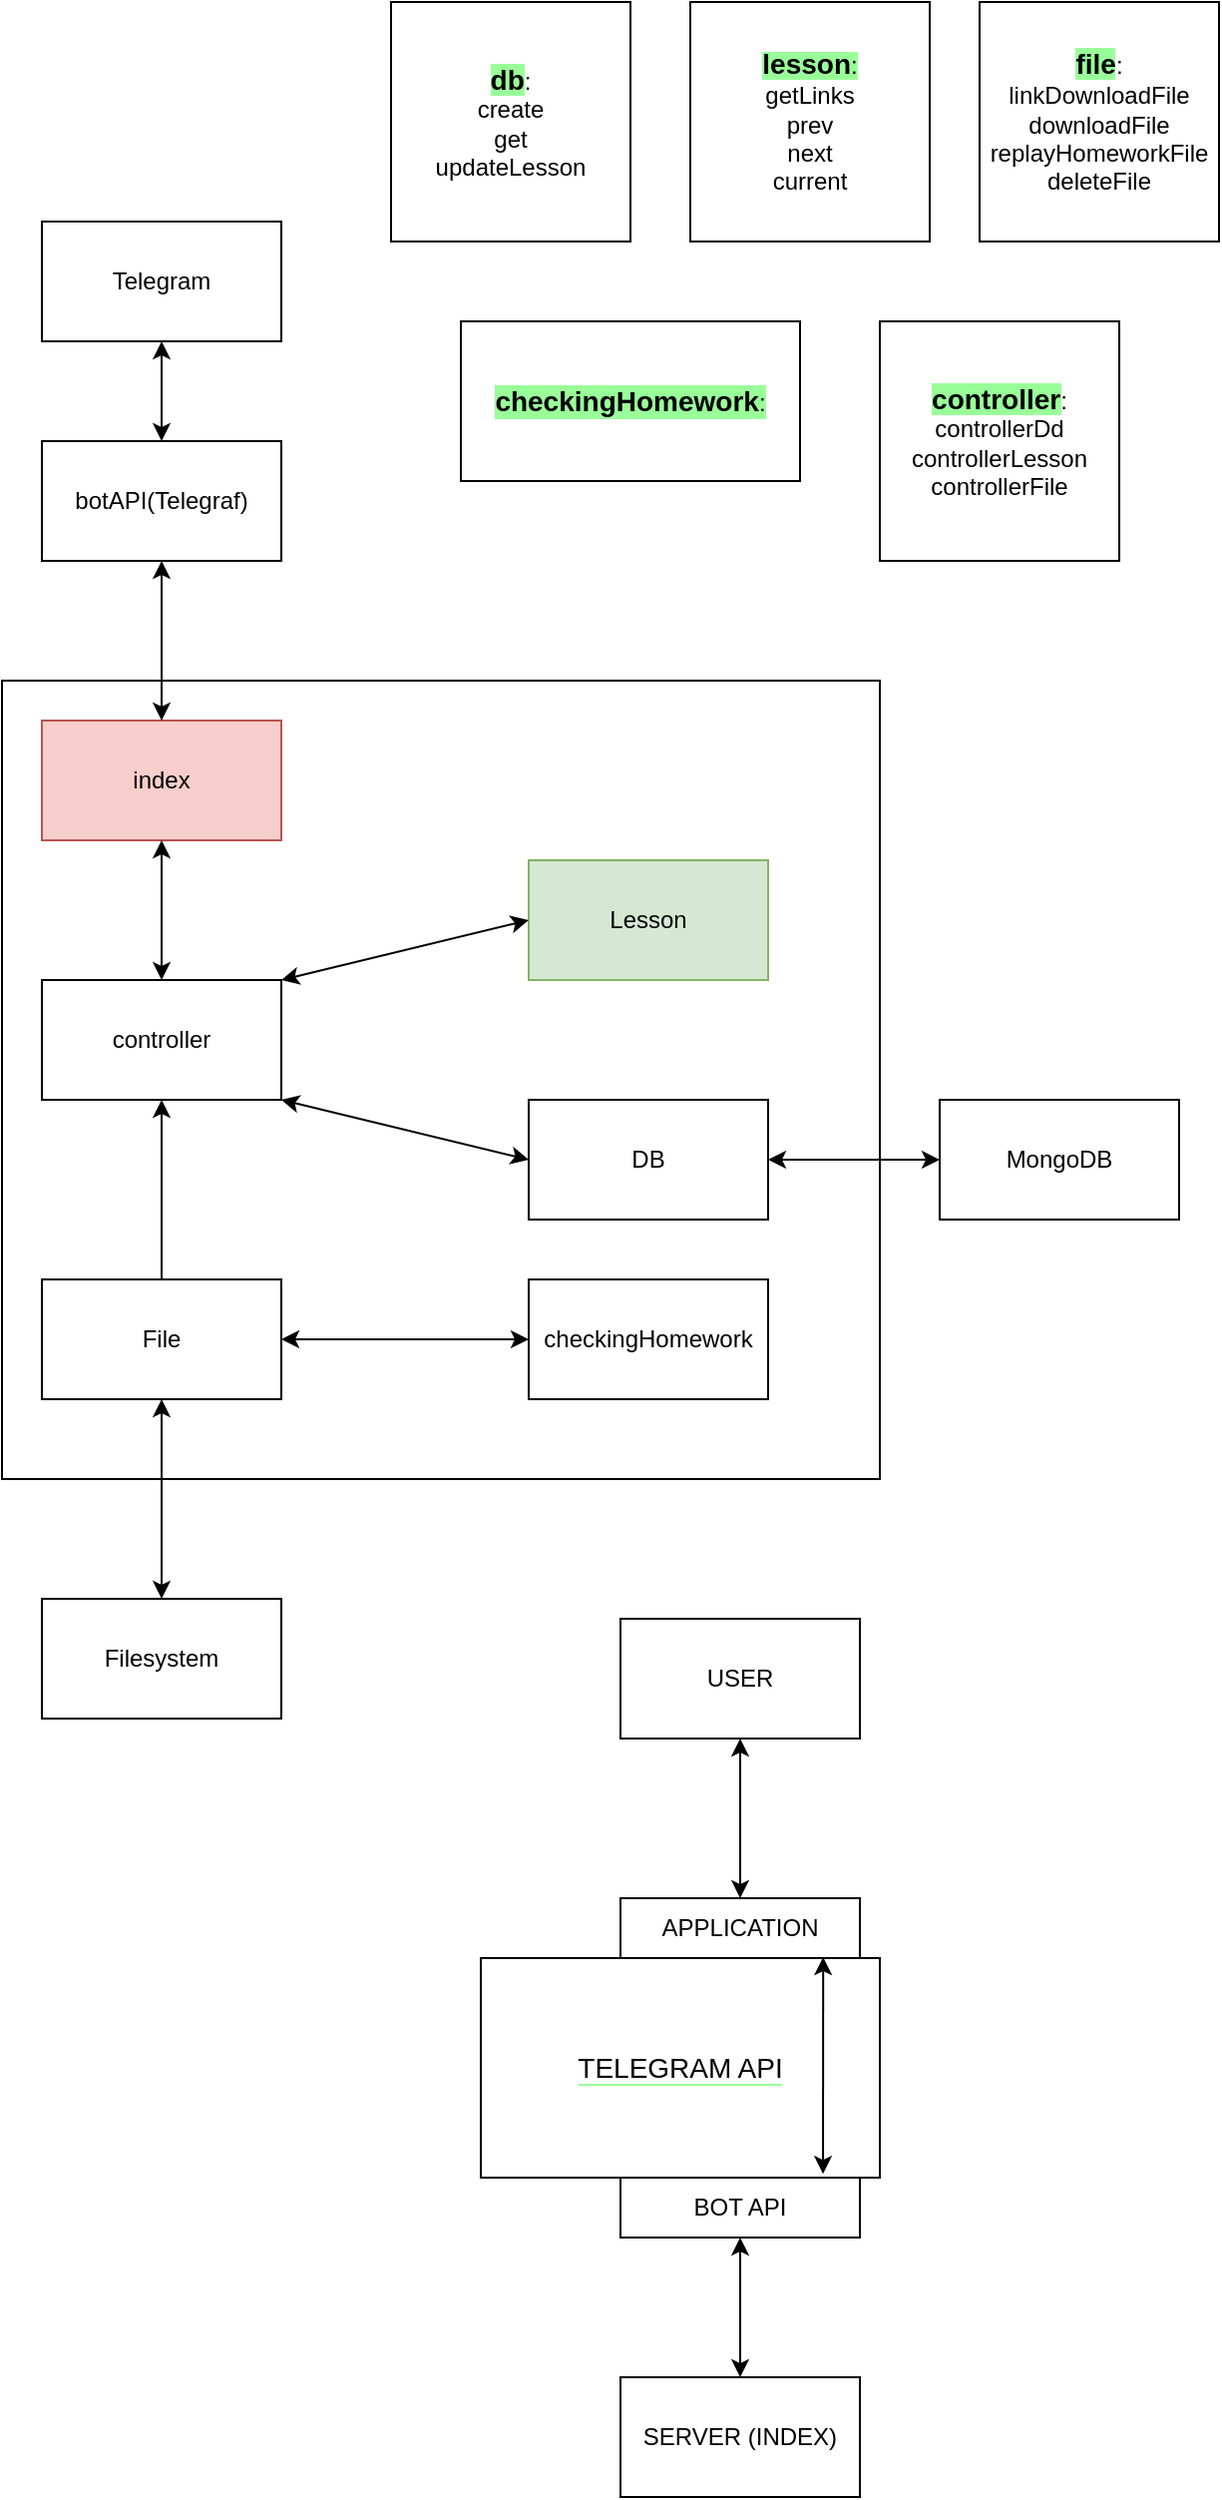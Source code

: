 <mxfile version="17.4.2" type="device"><diagram id="laa_aHoaCU7cey5jtEKX" name="Страница 1"><mxGraphModel dx="2011" dy="2498" grid="1" gridSize="10" guides="1" tooltips="1" connect="1" arrows="1" fold="1" page="1" pageScale="1" pageWidth="827" pageHeight="1169" math="0" shadow="0"><root><mxCell id="0"/><mxCell id="1" parent="0"/><mxCell id="CrMNo6C0IJf8laKewUAs-13" value="" style="rounded=0;whiteSpace=wrap;html=1;" parent="1" vertex="1"><mxGeometry x="160" y="160" width="440" height="400" as="geometry"/></mxCell><mxCell id="CrMNo6C0IJf8laKewUAs-2" value="index" style="rounded=0;whiteSpace=wrap;html=1;fillColor=#f8cecc;strokeColor=#b85450;" parent="1" vertex="1"><mxGeometry x="180" y="180" width="120" height="60" as="geometry"/></mxCell><mxCell id="CrMNo6C0IJf8laKewUAs-3" value="Lesson" style="rounded=0;whiteSpace=wrap;html=1;fillColor=#d5e8d4;strokeColor=#82b366;" parent="1" vertex="1"><mxGeometry x="424" y="250" width="120" height="60" as="geometry"/></mxCell><mxCell id="CrMNo6C0IJf8laKewUAs-4" value="DB" style="rounded=0;whiteSpace=wrap;html=1;" parent="1" vertex="1"><mxGeometry x="424" y="370" width="120" height="60" as="geometry"/></mxCell><mxCell id="CrMNo6C0IJf8laKewUAs-5" value="File" style="rounded=0;whiteSpace=wrap;html=1;" parent="1" vertex="1"><mxGeometry x="180" y="460" width="120" height="60" as="geometry"/></mxCell><mxCell id="CrMNo6C0IJf8laKewUAs-11" value="checkingHomework" style="rounded=0;whiteSpace=wrap;html=1;" parent="1" vertex="1"><mxGeometry x="424" y="460" width="120" height="60" as="geometry"/></mxCell><mxCell id="CrMNo6C0IJf8laKewUAs-14" value="botAPI(Telegraf)" style="rounded=0;whiteSpace=wrap;html=1;" parent="1" vertex="1"><mxGeometry x="180" y="40" width="120" height="60" as="geometry"/></mxCell><mxCell id="CrMNo6C0IJf8laKewUAs-15" value="Telegram" style="rounded=0;whiteSpace=wrap;html=1;" parent="1" vertex="1"><mxGeometry x="180" y="-70" width="120" height="60" as="geometry"/></mxCell><mxCell id="CrMNo6C0IJf8laKewUAs-18" value="Filesystem" style="rounded=0;whiteSpace=wrap;html=1;" parent="1" vertex="1"><mxGeometry x="180" y="620" width="120" height="60" as="geometry"/></mxCell><mxCell id="CrMNo6C0IJf8laKewUAs-19" value="" style="endArrow=classic;startArrow=classic;html=1;rounded=0;exitX=0.5;exitY=0;exitDx=0;exitDy=0;entryX=0.5;entryY=1;entryDx=0;entryDy=0;" parent="1" source="CrMNo6C0IJf8laKewUAs-18" target="CrMNo6C0IJf8laKewUAs-5" edge="1"><mxGeometry width="50" height="50" relative="1" as="geometry"><mxPoint x="390" y="540" as="sourcePoint"/><mxPoint x="440" y="490" as="targetPoint"/></mxGeometry></mxCell><mxCell id="2c_SwuHXD3C8LfRzcwQ1-2" value="" style="endArrow=classic;startArrow=classic;html=1;rounded=0;entryX=0;entryY=0.5;entryDx=0;entryDy=0;" parent="1" source="CrMNo6C0IJf8laKewUAs-5" target="CrMNo6C0IJf8laKewUAs-11" edge="1"><mxGeometry width="50" height="50" relative="1" as="geometry"><mxPoint x="430" y="350" as="sourcePoint"/><mxPoint x="480" y="300" as="targetPoint"/><Array as="points"/></mxGeometry></mxCell><mxCell id="2c_SwuHXD3C8LfRzcwQ1-3" value="" style="endArrow=classic;html=1;rounded=0;exitX=0.5;exitY=0;exitDx=0;exitDy=0;" parent="1" source="CrMNo6C0IJf8laKewUAs-5" target="NynkSc7ShLPT3vCpseYM-6" edge="1"><mxGeometry width="50" height="50" relative="1" as="geometry"><mxPoint x="430" y="350" as="sourcePoint"/><mxPoint x="270" y="320" as="targetPoint"/></mxGeometry></mxCell><mxCell id="2c_SwuHXD3C8LfRzcwQ1-4" value="" style="endArrow=classic;startArrow=classic;html=1;rounded=0;exitX=1;exitY=1;exitDx=0;exitDy=0;entryX=0;entryY=0.5;entryDx=0;entryDy=0;" parent="1" source="NynkSc7ShLPT3vCpseYM-6" target="CrMNo6C0IJf8laKewUAs-4" edge="1"><mxGeometry width="50" height="50" relative="1" as="geometry"><mxPoint x="430" y="350" as="sourcePoint"/><mxPoint x="320" y="330" as="targetPoint"/><Array as="points"/></mxGeometry></mxCell><mxCell id="2c_SwuHXD3C8LfRzcwQ1-8" value="" style="endArrow=classic;startArrow=classic;html=1;rounded=0;exitX=1;exitY=0;exitDx=0;exitDy=0;entryX=0;entryY=0.5;entryDx=0;entryDy=0;" parent="1" source="NynkSc7ShLPT3vCpseYM-6" target="CrMNo6C0IJf8laKewUAs-3" edge="1"><mxGeometry width="50" height="50" relative="1" as="geometry"><mxPoint x="430" y="350" as="sourcePoint"/><mxPoint x="480" y="300" as="targetPoint"/></mxGeometry></mxCell><mxCell id="2c_SwuHXD3C8LfRzcwQ1-9" value="&lt;b&gt;&lt;font style=&quot;font-size: 14px ; background-color: rgb(153 , 255 , 153)&quot;&gt;db&lt;/font&gt;&lt;/b&gt;:&lt;br&gt;create&lt;br&gt;get&lt;br&gt;updateLesson" style="whiteSpace=wrap;html=1;aspect=fixed;" parent="1" vertex="1"><mxGeometry x="355" y="-180" width="120" height="120" as="geometry"/></mxCell><mxCell id="2c_SwuHXD3C8LfRzcwQ1-12" value="&lt;span style=&quot;background-color: rgb(153 , 255 , 153)&quot;&gt;&lt;b&gt;&lt;font style=&quot;font-size: 14px&quot;&gt;lesson&lt;/font&gt;&lt;/b&gt;:&lt;br&gt;&lt;/span&gt;getLinks&lt;br&gt;prev&lt;br&gt;next&lt;br&gt;current" style="whiteSpace=wrap;html=1;aspect=fixed;" parent="1" vertex="1"><mxGeometry x="505" y="-180" width="120" height="120" as="geometry"/></mxCell><mxCell id="2c_SwuHXD3C8LfRzcwQ1-13" value="&lt;b&gt;&lt;font style=&quot;font-size: 14px ; background-color: rgb(153 , 255 , 153)&quot;&gt;file&lt;/font&gt;&lt;/b&gt;:&lt;br&gt;linkDownloadFile&lt;br&gt;downloadFile&lt;br&gt;replayHomeworkFile&lt;br&gt;deleteFile" style="whiteSpace=wrap;html=1;aspect=fixed;" parent="1" vertex="1"><mxGeometry x="650" y="-180" width="120" height="120" as="geometry"/></mxCell><mxCell id="NynkSc7ShLPT3vCpseYM-4" value="&lt;span style=&quot;background-color: rgb(153 , 255 , 153)&quot;&gt;&lt;span style=&quot;color: rgb(0 , 0 , 0) ; font-family: &amp;#34;helvetica&amp;#34; ; font-style: normal ; font-weight: 400 ; letter-spacing: normal ; text-align: center ; text-indent: 0px ; text-transform: none ; word-spacing: 0px ; font-size: 14px&quot;&gt;&lt;b&gt;checkingHomework&lt;/b&gt;&lt;/span&gt;&lt;span style=&quot;color: rgb(0 , 0 , 0) ; font-family: &amp;#34;helvetica&amp;#34; ; font-size: 12px ; font-style: normal ; font-weight: 400 ; letter-spacing: normal ; text-align: center ; text-indent: 0px ; text-transform: none ; word-spacing: 0px ; display: inline ; float: none&quot;&gt;:&lt;/span&gt;&lt;/span&gt;" style="rounded=0;whiteSpace=wrap;html=1;labelBackgroundColor=#99FF99;fontSize=14;" vertex="1" parent="1"><mxGeometry x="390" y="-20" width="170" height="80" as="geometry"/></mxCell><mxCell id="NynkSc7ShLPT3vCpseYM-5" value="&lt;b style=&quot;font-size: 14px ; background-color: rgb(153 , 255 , 153)&quot;&gt;controller&lt;/b&gt;:&lt;br&gt;controllerDd&lt;br&gt;controllerLesson&lt;br&gt;controllerFile" style="whiteSpace=wrap;html=1;aspect=fixed;" vertex="1" parent="1"><mxGeometry x="600" y="-20" width="120" height="120" as="geometry"/></mxCell><mxCell id="NynkSc7ShLPT3vCpseYM-6" value="controller" style="rounded=0;whiteSpace=wrap;html=1;" vertex="1" parent="1"><mxGeometry x="180" y="310" width="120" height="60" as="geometry"/></mxCell><mxCell id="NynkSc7ShLPT3vCpseYM-7" value="" style="endArrow=classic;startArrow=classic;html=1;rounded=0;fontSize=14;exitX=0.5;exitY=0;exitDx=0;exitDy=0;entryX=0.5;entryY=1;entryDx=0;entryDy=0;" edge="1" parent="1" source="NynkSc7ShLPT3vCpseYM-6" target="CrMNo6C0IJf8laKewUAs-2"><mxGeometry width="50" height="50" relative="1" as="geometry"><mxPoint x="370" y="470" as="sourcePoint"/><mxPoint x="420" y="420" as="targetPoint"/></mxGeometry></mxCell><mxCell id="NynkSc7ShLPT3vCpseYM-8" value="MongoDB" style="rounded=0;whiteSpace=wrap;html=1;" vertex="1" parent="1"><mxGeometry x="630" y="370" width="120" height="60" as="geometry"/></mxCell><mxCell id="NynkSc7ShLPT3vCpseYM-10" value="" style="endArrow=classic;startArrow=classic;html=1;rounded=0;fontSize=14;" edge="1" parent="1" source="CrMNo6C0IJf8laKewUAs-4" target="NynkSc7ShLPT3vCpseYM-8"><mxGeometry width="50" height="50" relative="1" as="geometry"><mxPoint x="370" y="440" as="sourcePoint"/><mxPoint x="420" y="390" as="targetPoint"/></mxGeometry></mxCell><mxCell id="NynkSc7ShLPT3vCpseYM-11" value="" style="endArrow=classic;startArrow=classic;html=1;rounded=0;fontSize=14;entryX=0.5;entryY=1;entryDx=0;entryDy=0;" edge="1" parent="1" source="CrMNo6C0IJf8laKewUAs-2" target="CrMNo6C0IJf8laKewUAs-14"><mxGeometry width="50" height="50" relative="1" as="geometry"><mxPoint x="560" y="130" as="sourcePoint"/><mxPoint x="610" y="80" as="targetPoint"/></mxGeometry></mxCell><mxCell id="NynkSc7ShLPT3vCpseYM-12" value="" style="endArrow=classic;startArrow=classic;html=1;rounded=0;fontSize=14;entryX=0.5;entryY=1;entryDx=0;entryDy=0;exitX=0.5;exitY=0;exitDx=0;exitDy=0;" edge="1" parent="1" source="CrMNo6C0IJf8laKewUAs-14" target="CrMNo6C0IJf8laKewUAs-15"><mxGeometry width="50" height="50" relative="1" as="geometry"><mxPoint x="560" y="130" as="sourcePoint"/><mxPoint x="610" y="80" as="targetPoint"/><Array as="points"/></mxGeometry></mxCell><mxCell id="NynkSc7ShLPT3vCpseYM-14" value="USER" style="rounded=0;whiteSpace=wrap;html=1;" vertex="1" parent="1"><mxGeometry x="470" y="630" width="120" height="60" as="geometry"/></mxCell><mxCell id="NynkSc7ShLPT3vCpseYM-15" value="APPLICATION" style="rounded=0;whiteSpace=wrap;html=1;" vertex="1" parent="1"><mxGeometry x="470" y="770" width="120" height="30" as="geometry"/></mxCell><mxCell id="NynkSc7ShLPT3vCpseYM-18" value="&lt;span style=&quot;background-color: rgb(255 , 255 , 255)&quot;&gt;TELEGRAM API&lt;/span&gt;" style="rounded=0;whiteSpace=wrap;html=1;labelBackgroundColor=#99FF99;fontSize=14;" vertex="1" parent="1"><mxGeometry x="400" y="800" width="200" height="110" as="geometry"/></mxCell><mxCell id="NynkSc7ShLPT3vCpseYM-19" value="SERVER (INDEX)" style="rounded=0;whiteSpace=wrap;html=1;" vertex="1" parent="1"><mxGeometry x="470" y="1010" width="120" height="60" as="geometry"/></mxCell><mxCell id="NynkSc7ShLPT3vCpseYM-21" value="" style="endArrow=classic;startArrow=classic;html=1;rounded=0;fontSize=14;entryX=0.5;entryY=1;entryDx=0;entryDy=0;" edge="1" parent="1" source="NynkSc7ShLPT3vCpseYM-19" target="NynkSc7ShLPT3vCpseYM-23"><mxGeometry width="50" height="50" relative="1" as="geometry"><mxPoint x="740" y="1030" as="sourcePoint"/><mxPoint x="500" y="960" as="targetPoint"/></mxGeometry></mxCell><mxCell id="NynkSc7ShLPT3vCpseYM-22" value="" style="endArrow=classic;startArrow=classic;html=1;rounded=0;fontSize=14;entryX=0.5;entryY=1;entryDx=0;entryDy=0;" edge="1" parent="1" source="NynkSc7ShLPT3vCpseYM-15" target="NynkSc7ShLPT3vCpseYM-14"><mxGeometry width="50" height="50" relative="1" as="geometry"><mxPoint x="740" y="1030" as="sourcePoint"/><mxPoint x="790" y="980" as="targetPoint"/></mxGeometry></mxCell><mxCell id="NynkSc7ShLPT3vCpseYM-23" value="BOT API" style="rounded=0;whiteSpace=wrap;html=1;" vertex="1" parent="1"><mxGeometry x="470" y="910" width="120" height="30" as="geometry"/></mxCell><mxCell id="NynkSc7ShLPT3vCpseYM-25" value="" style="endArrow=classic;startArrow=classic;html=1;rounded=0;fontSize=14;entryX=0.858;entryY=-0.004;entryDx=0;entryDy=0;entryPerimeter=0;exitX=0.846;exitY=-0.063;exitDx=0;exitDy=0;exitPerimeter=0;" edge="1" parent="1" source="NynkSc7ShLPT3vCpseYM-23" target="NynkSc7ShLPT3vCpseYM-18"><mxGeometry width="50" height="50" relative="1" as="geometry"><mxPoint x="740" y="1030" as="sourcePoint"/><mxPoint x="790" y="980" as="targetPoint"/></mxGeometry></mxCell></root></mxGraphModel></diagram></mxfile>